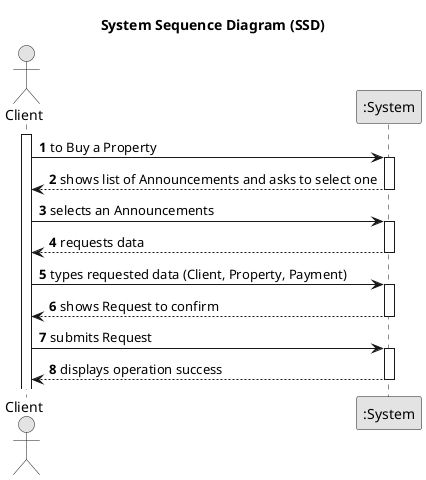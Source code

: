 @startuml
skinparam monochrome true
skinparam packageStyle rectangle
skinparam shadowing false

title System Sequence Diagram (SSD)

autonumber
actor "Client" as cl
participant ":System" as System

activate cl

        cl -> System : to Buy a Property
    activate System

        System --> cl : shows list of Announcements and asks to select one
    deactivate System

        cl -> System : selects an Announcements
    activate System


        System --> cl : requests data
    deactivate System

        cl -> System : types requested data (Client, Property, Payment)
    activate System


        System --> cl : shows Request to confirm
    deactivate System

        cl -> System : submits Request
    activate System

        System --> cl : displays operation success
    deactivate System


@enduml